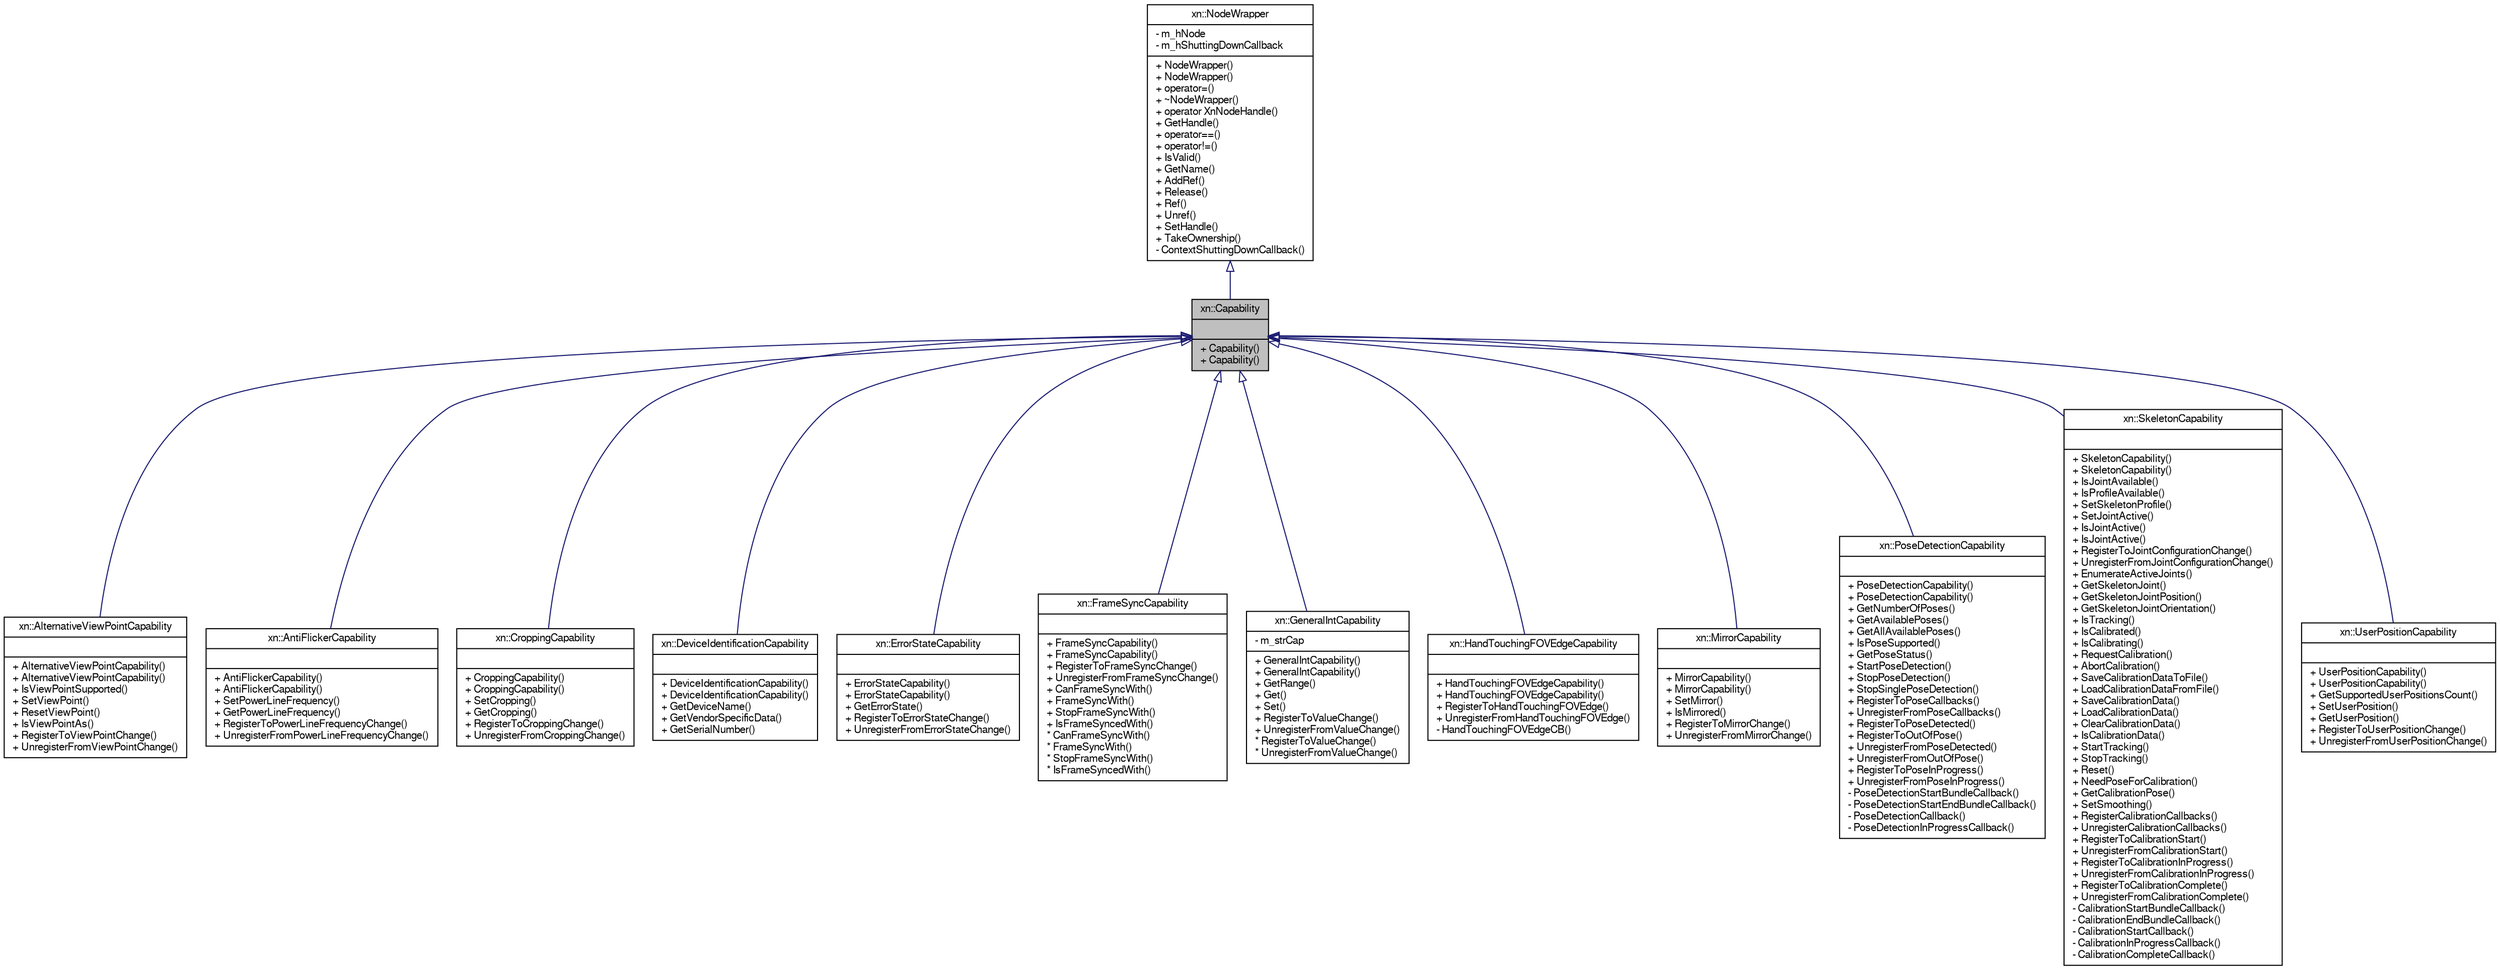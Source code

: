 digraph G
{
  edge [fontname="FreeSans",fontsize="10",labelfontname="FreeSans",labelfontsize="10"];
  node [fontname="FreeSans",fontsize="10",shape=record];
  Node1 [label="{xn::Capability\n||+ Capability()\l+ Capability()\l}",height=0.2,width=0.4,color="black", fillcolor="grey75", style="filled" fontcolor="black"];
  Node2 -> Node1 [dir=back,color="midnightblue",fontsize="10",style="solid",arrowtail="empty",fontname="FreeSans"];
  Node2 [label="{xn::NodeWrapper\n|- m_hNode\l- m_hShuttingDownCallback\l|+ NodeWrapper()\l+ NodeWrapper()\l+ operator=()\l+ ~NodeWrapper()\l+ operator XnNodeHandle()\l+ GetHandle()\l+ operator==()\l+ operator!=()\l+ IsValid()\l+ GetName()\l+ AddRef()\l+ Release()\l+ Ref()\l+ Unref()\l+ SetHandle()\l+ TakeOwnership()\l- ContextShuttingDownCallback()\l}",height=0.2,width=0.4,color="black", fillcolor="white", style="filled",URL="$classxn_1_1_node_wrapper.html"];
  Node1 -> Node3 [dir=back,color="midnightblue",fontsize="10",style="solid",arrowtail="empty",fontname="FreeSans"];
  Node3 [label="{xn::AlternativeViewPointCapability\n||+ AlternativeViewPointCapability()\l+ AlternativeViewPointCapability()\l+ IsViewPointSupported()\l+ SetViewPoint()\l+ ResetViewPoint()\l+ IsViewPointAs()\l+ RegisterToViewPointChange()\l+ UnregisterFromViewPointChange()\l}",height=0.2,width=0.4,color="black", fillcolor="white", style="filled",URL="$classxn_1_1_alternative_view_point_capability.html"];
  Node1 -> Node4 [dir=back,color="midnightblue",fontsize="10",style="solid",arrowtail="empty",fontname="FreeSans"];
  Node4 [label="{xn::AntiFlickerCapability\n||+ AntiFlickerCapability()\l+ AntiFlickerCapability()\l+ SetPowerLineFrequency()\l+ GetPowerLineFrequency()\l+ RegisterToPowerLineFrequencyChange()\l+ UnregisterFromPowerLineFrequencyChange()\l}",height=0.2,width=0.4,color="black", fillcolor="white", style="filled",URL="$classxn_1_1_anti_flicker_capability.html"];
  Node1 -> Node5 [dir=back,color="midnightblue",fontsize="10",style="solid",arrowtail="empty",fontname="FreeSans"];
  Node5 [label="{xn::CroppingCapability\n||+ CroppingCapability()\l+ CroppingCapability()\l+ SetCropping()\l+ GetCropping()\l+ RegisterToCroppingChange()\l+ UnregisterFromCroppingChange()\l}",height=0.2,width=0.4,color="black", fillcolor="white", style="filled",URL="$classxn_1_1_cropping_capability.html"];
  Node1 -> Node6 [dir=back,color="midnightblue",fontsize="10",style="solid",arrowtail="empty",fontname="FreeSans"];
  Node6 [label="{xn::DeviceIdentificationCapability\n||+ DeviceIdentificationCapability()\l+ DeviceIdentificationCapability()\l+ GetDeviceName()\l+ GetVendorSpecificData()\l+ GetSerialNumber()\l}",height=0.2,width=0.4,color="black", fillcolor="white", style="filled",URL="$classxn_1_1_device_identification_capability.html"];
  Node1 -> Node7 [dir=back,color="midnightblue",fontsize="10",style="solid",arrowtail="empty",fontname="FreeSans"];
  Node7 [label="{xn::ErrorStateCapability\n||+ ErrorStateCapability()\l+ ErrorStateCapability()\l+ GetErrorState()\l+ RegisterToErrorStateChange()\l+ UnregisterFromErrorStateChange()\l}",height=0.2,width=0.4,color="black", fillcolor="white", style="filled",URL="$classxn_1_1_error_state_capability.html"];
  Node1 -> Node8 [dir=back,color="midnightblue",fontsize="10",style="solid",arrowtail="empty",fontname="FreeSans"];
  Node8 [label="{xn::FrameSyncCapability\n||+ FrameSyncCapability()\l+ FrameSyncCapability()\l+ RegisterToFrameSyncChange()\l+ UnregisterFromFrameSyncChange()\l+ CanFrameSyncWith()\l+ FrameSyncWith()\l+ StopFrameSyncWith()\l+ IsFrameSyncedWith()\l* CanFrameSyncWith()\l* FrameSyncWith()\l* StopFrameSyncWith()\l* IsFrameSyncedWith()\l}",height=0.2,width=0.4,color="black", fillcolor="white", style="filled",URL="$classxn_1_1_frame_sync_capability.html"];
  Node1 -> Node9 [dir=back,color="midnightblue",fontsize="10",style="solid",arrowtail="empty",fontname="FreeSans"];
  Node9 [label="{xn::GeneralIntCapability\n|- m_strCap\l|+ GeneralIntCapability()\l+ GeneralIntCapability()\l+ GetRange()\l+ Get()\l+ Set()\l+ RegisterToValueChange()\l+ UnregisterFromValueChange()\l* RegisterToValueChange()\l* UnregisterFromValueChange()\l}",height=0.2,width=0.4,color="black", fillcolor="white", style="filled",URL="$classxn_1_1_general_int_capability.html"];
  Node1 -> Node10 [dir=back,color="midnightblue",fontsize="10",style="solid",arrowtail="empty",fontname="FreeSans"];
  Node10 [label="{xn::HandTouchingFOVEdgeCapability\n||+ HandTouchingFOVEdgeCapability()\l+ HandTouchingFOVEdgeCapability()\l+ RegisterToHandTouchingFOVEdge()\l+ UnregisterFromHandTouchingFOVEdge()\l- HandTouchingFOVEdgeCB()\l}",height=0.2,width=0.4,color="black", fillcolor="white", style="filled",URL="$classxn_1_1_hand_touching_f_o_v_edge_capability.html"];
  Node1 -> Node11 [dir=back,color="midnightblue",fontsize="10",style="solid",arrowtail="empty",fontname="FreeSans"];
  Node11 [label="{xn::MirrorCapability\n||+ MirrorCapability()\l+ MirrorCapability()\l+ SetMirror()\l+ IsMirrored()\l+ RegisterToMirrorChange()\l+ UnregisterFromMirrorChange()\l}",height=0.2,width=0.4,color="black", fillcolor="white", style="filled",URL="$classxn_1_1_mirror_capability.html"];
  Node1 -> Node12 [dir=back,color="midnightblue",fontsize="10",style="solid",arrowtail="empty",fontname="FreeSans"];
  Node12 [label="{xn::PoseDetectionCapability\n||+ PoseDetectionCapability()\l+ PoseDetectionCapability()\l+ GetNumberOfPoses()\l+ GetAvailablePoses()\l+ GetAllAvailablePoses()\l+ IsPoseSupported()\l+ GetPoseStatus()\l+ StartPoseDetection()\l+ StopPoseDetection()\l+ StopSinglePoseDetection()\l+ RegisterToPoseCallbacks()\l+ UnregisterFromPoseCallbacks()\l+ RegisterToPoseDetected()\l+ RegisterToOutOfPose()\l+ UnregisterFromPoseDetected()\l+ UnregisterFromOutOfPose()\l+ RegisterToPoseInProgress()\l+ UnregisterFromPoseInProgress()\l- PoseDetectionStartBundleCallback()\l- PoseDetectionStartEndBundleCallback()\l- PoseDetectionCallback()\l- PoseDetectionInProgressCallback()\l}",height=0.2,width=0.4,color="black", fillcolor="white", style="filled",URL="$classxn_1_1_pose_detection_capability.html"];
  Node1 -> Node13 [dir=back,color="midnightblue",fontsize="10",style="solid",arrowtail="empty",fontname="FreeSans"];
  Node13 [label="{xn::SkeletonCapability\n||+ SkeletonCapability()\l+ SkeletonCapability()\l+ IsJointAvailable()\l+ IsProfileAvailable()\l+ SetSkeletonProfile()\l+ SetJointActive()\l+ IsJointActive()\l+ IsJointActive()\l+ RegisterToJointConfigurationChange()\l+ UnregisterFromJointConfigurationChange()\l+ EnumerateActiveJoints()\l+ GetSkeletonJoint()\l+ GetSkeletonJointPosition()\l+ GetSkeletonJointOrientation()\l+ IsTracking()\l+ IsCalibrated()\l+ IsCalibrating()\l+ RequestCalibration()\l+ AbortCalibration()\l+ SaveCalibrationDataToFile()\l+ LoadCalibrationDataFromFile()\l+ SaveCalibrationData()\l+ LoadCalibrationData()\l+ ClearCalibrationData()\l+ IsCalibrationData()\l+ StartTracking()\l+ StopTracking()\l+ Reset()\l+ NeedPoseForCalibration()\l+ GetCalibrationPose()\l+ SetSmoothing()\l+ RegisterCalibrationCallbacks()\l+ UnregisterCalibrationCallbacks()\l+ RegisterToCalibrationStart()\l+ UnregisterFromCalibrationStart()\l+ RegisterToCalibrationInProgress()\l+ UnregisterFromCalibrationInProgress()\l+ RegisterToCalibrationComplete()\l+ UnregisterFromCalibrationComplete()\l- CalibrationStartBundleCallback()\l- CalibrationEndBundleCallback()\l- CalibrationStartCallback()\l- CalibrationInProgressCallback()\l- CalibrationCompleteCallback()\l}",height=0.2,width=0.4,color="black", fillcolor="white", style="filled",URL="$classxn_1_1_skeleton_capability.html"];
  Node1 -> Node14 [dir=back,color="midnightblue",fontsize="10",style="solid",arrowtail="empty",fontname="FreeSans"];
  Node14 [label="{xn::UserPositionCapability\n||+ UserPositionCapability()\l+ UserPositionCapability()\l+ GetSupportedUserPositionsCount()\l+ SetUserPosition()\l+ GetUserPosition()\l+ RegisterToUserPositionChange()\l+ UnregisterFromUserPositionChange()\l}",height=0.2,width=0.4,color="black", fillcolor="white", style="filled",URL="$classxn_1_1_user_position_capability.html"];
}
